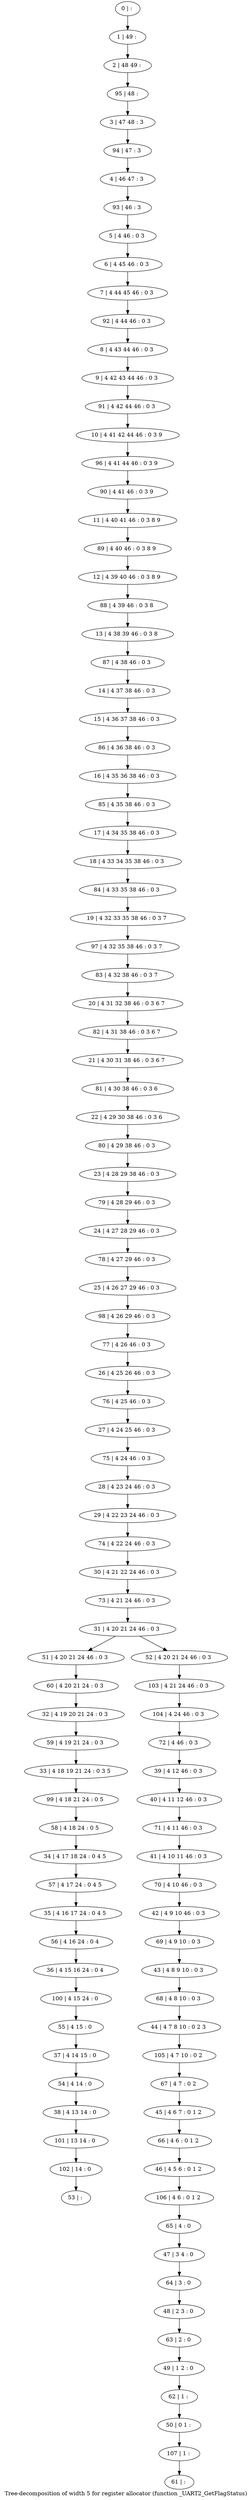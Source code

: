 digraph G {
graph [label="Tree-decomposition of width 5 for register allocator (function _UART2_GetFlagStatus)"]
0[label="0 | : "];
1[label="1 | 49 : "];
2[label="2 | 48 49 : "];
3[label="3 | 47 48 : 3 "];
4[label="4 | 46 47 : 3 "];
5[label="5 | 4 46 : 0 3 "];
6[label="6 | 4 45 46 : 0 3 "];
7[label="7 | 4 44 45 46 : 0 3 "];
8[label="8 | 4 43 44 46 : 0 3 "];
9[label="9 | 4 42 43 44 46 : 0 3 "];
10[label="10 | 4 41 42 44 46 : 0 3 9 "];
11[label="11 | 4 40 41 46 : 0 3 8 9 "];
12[label="12 | 4 39 40 46 : 0 3 8 9 "];
13[label="13 | 4 38 39 46 : 0 3 8 "];
14[label="14 | 4 37 38 46 : 0 3 "];
15[label="15 | 4 36 37 38 46 : 0 3 "];
16[label="16 | 4 35 36 38 46 : 0 3 "];
17[label="17 | 4 34 35 38 46 : 0 3 "];
18[label="18 | 4 33 34 35 38 46 : 0 3 "];
19[label="19 | 4 32 33 35 38 46 : 0 3 7 "];
20[label="20 | 4 31 32 38 46 : 0 3 6 7 "];
21[label="21 | 4 30 31 38 46 : 0 3 6 7 "];
22[label="22 | 4 29 30 38 46 : 0 3 6 "];
23[label="23 | 4 28 29 38 46 : 0 3 "];
24[label="24 | 4 27 28 29 46 : 0 3 "];
25[label="25 | 4 26 27 29 46 : 0 3 "];
26[label="26 | 4 25 26 46 : 0 3 "];
27[label="27 | 4 24 25 46 : 0 3 "];
28[label="28 | 4 23 24 46 : 0 3 "];
29[label="29 | 4 22 23 24 46 : 0 3 "];
30[label="30 | 4 21 22 24 46 : 0 3 "];
31[label="31 | 4 20 21 24 46 : 0 3 "];
32[label="32 | 4 19 20 21 24 : 0 3 "];
33[label="33 | 4 18 19 21 24 : 0 3 5 "];
34[label="34 | 4 17 18 24 : 0 4 5 "];
35[label="35 | 4 16 17 24 : 0 4 5 "];
36[label="36 | 4 15 16 24 : 0 4 "];
37[label="37 | 4 14 15 : 0 "];
38[label="38 | 4 13 14 : 0 "];
39[label="39 | 4 12 46 : 0 3 "];
40[label="40 | 4 11 12 46 : 0 3 "];
41[label="41 | 4 10 11 46 : 0 3 "];
42[label="42 | 4 9 10 46 : 0 3 "];
43[label="43 | 4 8 9 10 : 0 3 "];
44[label="44 | 4 7 8 10 : 0 2 3 "];
45[label="45 | 4 6 7 : 0 1 2 "];
46[label="46 | 4 5 6 : 0 1 2 "];
47[label="47 | 3 4 : 0 "];
48[label="48 | 2 3 : 0 "];
49[label="49 | 1 2 : 0 "];
50[label="50 | 0 1 : "];
51[label="51 | 4 20 21 24 46 : 0 3 "];
52[label="52 | 4 20 21 24 46 : 0 3 "];
53[label="53 | : "];
54[label="54 | 4 14 : 0 "];
55[label="55 | 4 15 : 0 "];
56[label="56 | 4 16 24 : 0 4 "];
57[label="57 | 4 17 24 : 0 4 5 "];
58[label="58 | 4 18 24 : 0 5 "];
59[label="59 | 4 19 21 24 : 0 3 "];
60[label="60 | 4 20 21 24 : 0 3 "];
61[label="61 | : "];
62[label="62 | 1 : "];
63[label="63 | 2 : 0 "];
64[label="64 | 3 : 0 "];
65[label="65 | 4 : 0 "];
66[label="66 | 4 6 : 0 1 2 "];
67[label="67 | 4 7 : 0 2 "];
68[label="68 | 4 8 10 : 0 3 "];
69[label="69 | 4 9 10 : 0 3 "];
70[label="70 | 4 10 46 : 0 3 "];
71[label="71 | 4 11 46 : 0 3 "];
72[label="72 | 4 46 : 0 3 "];
73[label="73 | 4 21 24 46 : 0 3 "];
74[label="74 | 4 22 24 46 : 0 3 "];
75[label="75 | 4 24 46 : 0 3 "];
76[label="76 | 4 25 46 : 0 3 "];
77[label="77 | 4 26 46 : 0 3 "];
78[label="78 | 4 27 29 46 : 0 3 "];
79[label="79 | 4 28 29 46 : 0 3 "];
80[label="80 | 4 29 38 46 : 0 3 "];
81[label="81 | 4 30 38 46 : 0 3 6 "];
82[label="82 | 4 31 38 46 : 0 3 6 7 "];
83[label="83 | 4 32 38 46 : 0 3 7 "];
84[label="84 | 4 33 35 38 46 : 0 3 "];
85[label="85 | 4 35 38 46 : 0 3 "];
86[label="86 | 4 36 38 46 : 0 3 "];
87[label="87 | 4 38 46 : 0 3 "];
88[label="88 | 4 39 46 : 0 3 8 "];
89[label="89 | 4 40 46 : 0 3 8 9 "];
90[label="90 | 4 41 46 : 0 3 9 "];
91[label="91 | 4 42 44 46 : 0 3 "];
92[label="92 | 4 44 46 : 0 3 "];
93[label="93 | 46 : 3 "];
94[label="94 | 47 : 3 "];
95[label="95 | 48 : "];
96[label="96 | 4 41 44 46 : 0 3 9 "];
97[label="97 | 4 32 35 38 46 : 0 3 7 "];
98[label="98 | 4 26 29 46 : 0 3 "];
99[label="99 | 4 18 21 24 : 0 5 "];
100[label="100 | 4 15 24 : 0 "];
101[label="101 | 13 14 : 0 "];
102[label="102 | 14 : 0 "];
103[label="103 | 4 21 24 46 : 0 3 "];
104[label="104 | 4 24 46 : 0 3 "];
105[label="105 | 4 7 10 : 0 2 "];
106[label="106 | 4 6 : 0 1 2 "];
107[label="107 | 1 : "];
0->1 ;
1->2 ;
5->6 ;
6->7 ;
8->9 ;
14->15 ;
17->18 ;
28->29 ;
39->40 ;
31->51 ;
31->52 ;
54->38 ;
37->54 ;
55->37 ;
56->36 ;
35->56 ;
57->35 ;
34->57 ;
58->34 ;
59->33 ;
32->59 ;
60->32 ;
51->60 ;
62->50 ;
49->62 ;
63->49 ;
48->63 ;
64->48 ;
47->64 ;
65->47 ;
66->46 ;
45->66 ;
67->45 ;
68->44 ;
43->68 ;
69->43 ;
42->69 ;
70->42 ;
41->70 ;
71->41 ;
40->71 ;
72->39 ;
73->31 ;
30->73 ;
74->30 ;
29->74 ;
75->28 ;
27->75 ;
76->27 ;
26->76 ;
77->26 ;
78->25 ;
24->78 ;
79->24 ;
23->79 ;
80->23 ;
22->80 ;
81->22 ;
21->81 ;
82->21 ;
20->82 ;
83->20 ;
84->19 ;
18->84 ;
85->17 ;
16->85 ;
86->16 ;
15->86 ;
87->14 ;
13->87 ;
88->13 ;
12->88 ;
89->12 ;
11->89 ;
90->11 ;
91->10 ;
9->91 ;
92->8 ;
7->92 ;
93->5 ;
4->93 ;
94->4 ;
3->94 ;
95->3 ;
2->95 ;
96->90 ;
10->96 ;
97->83 ;
19->97 ;
98->77 ;
25->98 ;
99->58 ;
33->99 ;
100->55 ;
36->100 ;
38->101 ;
102->53 ;
101->102 ;
52->103 ;
104->72 ;
103->104 ;
105->67 ;
44->105 ;
106->65 ;
46->106 ;
107->61 ;
50->107 ;
}
